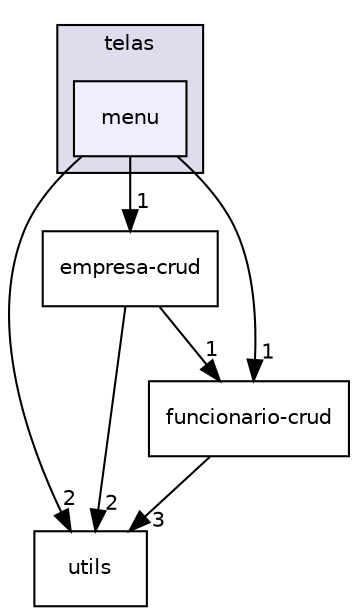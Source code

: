 digraph "menu" {
  compound=true
  node [ fontsize="10", fontname="Helvetica"];
  edge [ labelfontsize="10", labelfontname="Helvetica"];
  subgraph clusterdir_5d282c79e18de9b23f65499bb0654c65 {
    graph [ bgcolor="#ddddee", pencolor="black", label="telas" fontname="Helvetica", fontsize="10", URL="dir_5d282c79e18de9b23f65499bb0654c65.html"]
  dir_4fbf45353d8e40a70c99d30ac9c5c0fc [shape=box, label="menu", style="filled", fillcolor="#eeeeff", pencolor="black", URL="dir_4fbf45353d8e40a70c99d30ac9c5c0fc.html"];
  }
  dir_64e357e4ea38da5024ccc9033c1be606 [shape=box label="utils" URL="dir_64e357e4ea38da5024ccc9033c1be606.html"];
  dir_438cda97e01fffad0620c8254695cc34 [shape=box label="empresa-crud" URL="dir_438cda97e01fffad0620c8254695cc34.html"];
  dir_fec80f1a953c957f1fc1d7ebcf9e0a98 [shape=box label="funcionario-crud" URL="dir_fec80f1a953c957f1fc1d7ebcf9e0a98.html"];
  dir_4fbf45353d8e40a70c99d30ac9c5c0fc->dir_64e357e4ea38da5024ccc9033c1be606 [headlabel="2", labeldistance=1.5 headhref="dir_000009_000001.html"];
  dir_4fbf45353d8e40a70c99d30ac9c5c0fc->dir_438cda97e01fffad0620c8254695cc34 [headlabel="1", labeldistance=1.5 headhref="dir_000009_000005.html"];
  dir_4fbf45353d8e40a70c99d30ac9c5c0fc->dir_fec80f1a953c957f1fc1d7ebcf9e0a98 [headlabel="1", labeldistance=1.5 headhref="dir_000009_000007.html"];
  dir_438cda97e01fffad0620c8254695cc34->dir_64e357e4ea38da5024ccc9033c1be606 [headlabel="2", labeldistance=1.5 headhref="dir_000005_000001.html"];
  dir_438cda97e01fffad0620c8254695cc34->dir_fec80f1a953c957f1fc1d7ebcf9e0a98 [headlabel="1", labeldistance=1.5 headhref="dir_000005_000007.html"];
  dir_fec80f1a953c957f1fc1d7ebcf9e0a98->dir_64e357e4ea38da5024ccc9033c1be606 [headlabel="3", labeldistance=1.5 headhref="dir_000007_000001.html"];
}
